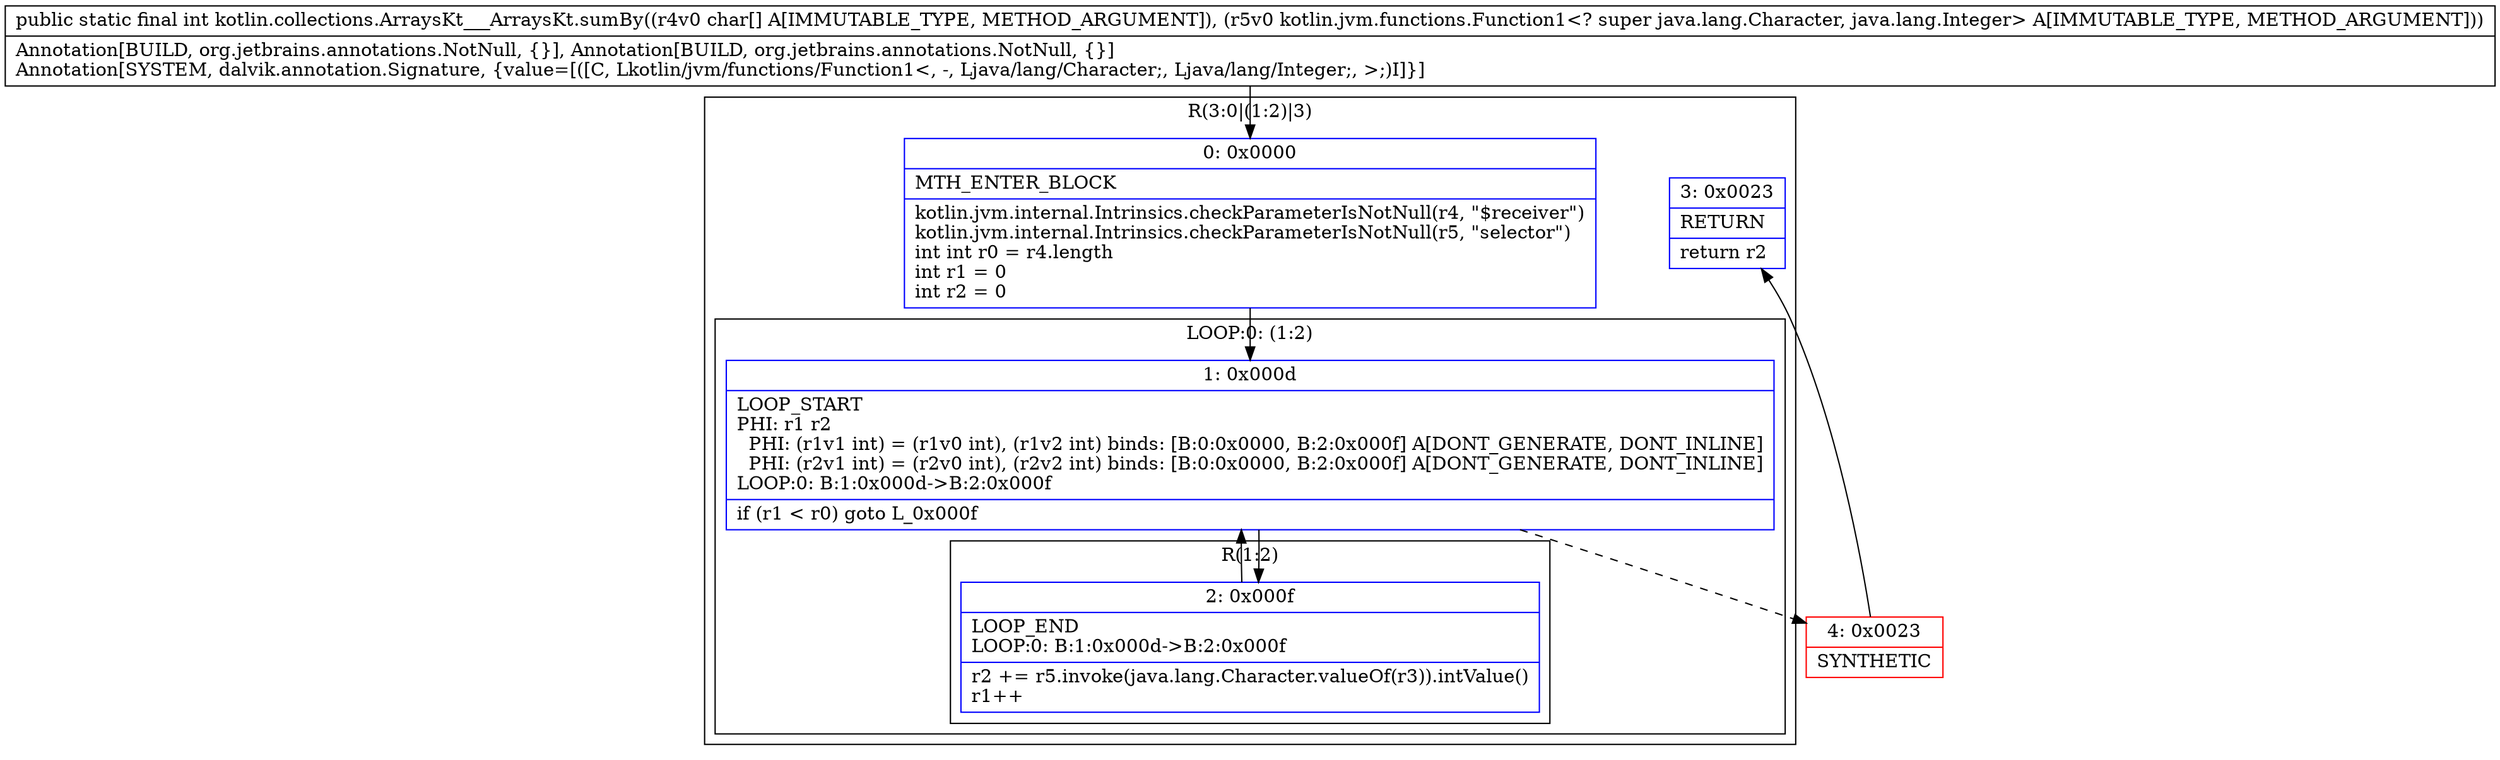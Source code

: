 digraph "CFG forkotlin.collections.ArraysKt___ArraysKt.sumBy([CLkotlin\/jvm\/functions\/Function1;)I" {
subgraph cluster_Region_1857455731 {
label = "R(3:0|(1:2)|3)";
node [shape=record,color=blue];
Node_0 [shape=record,label="{0\:\ 0x0000|MTH_ENTER_BLOCK\l|kotlin.jvm.internal.Intrinsics.checkParameterIsNotNull(r4, \"$receiver\")\lkotlin.jvm.internal.Intrinsics.checkParameterIsNotNull(r5, \"selector\")\lint int r0 = r4.length\lint r1 = 0\lint r2 = 0\l}"];
subgraph cluster_LoopRegion_1985312131 {
label = "LOOP:0: (1:2)";
node [shape=record,color=blue];
Node_1 [shape=record,label="{1\:\ 0x000d|LOOP_START\lPHI: r1 r2 \l  PHI: (r1v1 int) = (r1v0 int), (r1v2 int) binds: [B:0:0x0000, B:2:0x000f] A[DONT_GENERATE, DONT_INLINE]\l  PHI: (r2v1 int) = (r2v0 int), (r2v2 int) binds: [B:0:0x0000, B:2:0x000f] A[DONT_GENERATE, DONT_INLINE]\lLOOP:0: B:1:0x000d\-\>B:2:0x000f\l|if (r1 \< r0) goto L_0x000f\l}"];
subgraph cluster_Region_924726401 {
label = "R(1:2)";
node [shape=record,color=blue];
Node_2 [shape=record,label="{2\:\ 0x000f|LOOP_END\lLOOP:0: B:1:0x000d\-\>B:2:0x000f\l|r2 += r5.invoke(java.lang.Character.valueOf(r3)).intValue()\lr1++\l}"];
}
}
Node_3 [shape=record,label="{3\:\ 0x0023|RETURN\l|return r2\l}"];
}
Node_4 [shape=record,color=red,label="{4\:\ 0x0023|SYNTHETIC\l}"];
MethodNode[shape=record,label="{public static final int kotlin.collections.ArraysKt___ArraysKt.sumBy((r4v0 char[] A[IMMUTABLE_TYPE, METHOD_ARGUMENT]), (r5v0 kotlin.jvm.functions.Function1\<? super java.lang.Character, java.lang.Integer\> A[IMMUTABLE_TYPE, METHOD_ARGUMENT]))  | Annotation[BUILD, org.jetbrains.annotations.NotNull, \{\}], Annotation[BUILD, org.jetbrains.annotations.NotNull, \{\}]\lAnnotation[SYSTEM, dalvik.annotation.Signature, \{value=[([C, Lkotlin\/jvm\/functions\/Function1\<, \-, Ljava\/lang\/Character;, Ljava\/lang\/Integer;, \>;)I]\}]\l}"];
MethodNode -> Node_0;
Node_0 -> Node_1;
Node_1 -> Node_2;
Node_1 -> Node_4[style=dashed];
Node_2 -> Node_1;
Node_4 -> Node_3;
}

